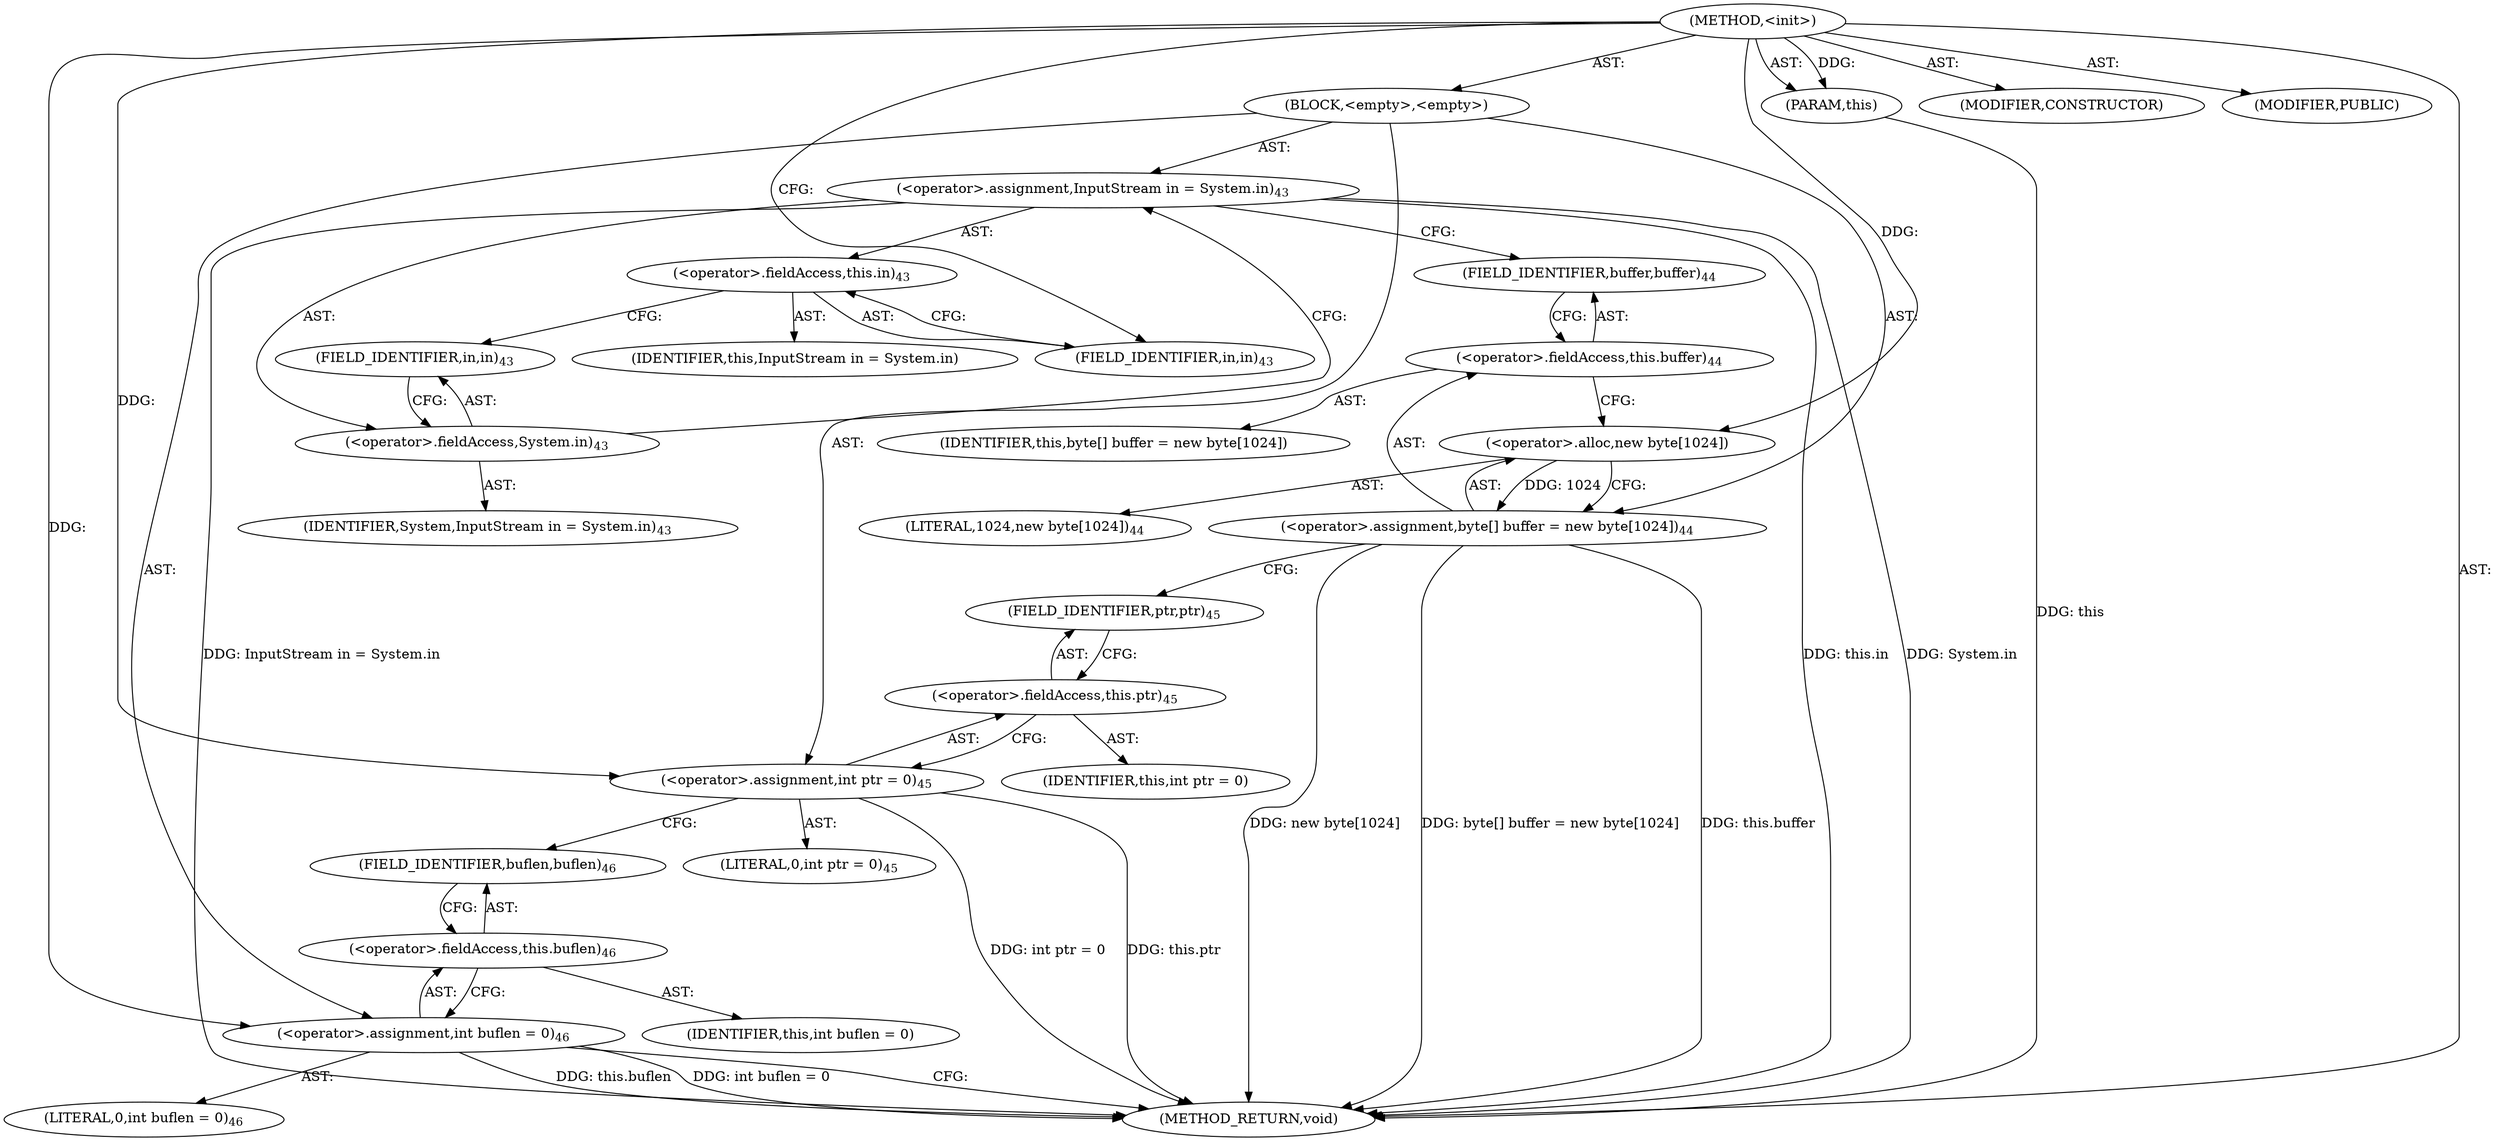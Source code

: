 digraph "&lt;init&gt;" {  
"323" [label = <(METHOD,&lt;init&gt;)> ]
"324" [label = <(PARAM,this)> ]
"325" [label = <(BLOCK,&lt;empty&gt;,&lt;empty&gt;)> ]
"326" [label = <(&lt;operator&gt;.assignment,InputStream in = System.in)<SUB>43</SUB>> ]
"327" [label = <(&lt;operator&gt;.fieldAccess,this.in)<SUB>43</SUB>> ]
"328" [label = <(IDENTIFIER,this,InputStream in = System.in)> ]
"329" [label = <(FIELD_IDENTIFIER,in,in)<SUB>43</SUB>> ]
"330" [label = <(&lt;operator&gt;.fieldAccess,System.in)<SUB>43</SUB>> ]
"331" [label = <(IDENTIFIER,System,InputStream in = System.in)<SUB>43</SUB>> ]
"332" [label = <(FIELD_IDENTIFIER,in,in)<SUB>43</SUB>> ]
"333" [label = <(&lt;operator&gt;.assignment,byte[] buffer = new byte[1024])<SUB>44</SUB>> ]
"334" [label = <(&lt;operator&gt;.fieldAccess,this.buffer)<SUB>44</SUB>> ]
"335" [label = <(IDENTIFIER,this,byte[] buffer = new byte[1024])> ]
"336" [label = <(FIELD_IDENTIFIER,buffer,buffer)<SUB>44</SUB>> ]
"337" [label = <(&lt;operator&gt;.alloc,new byte[1024])> ]
"338" [label = <(LITERAL,1024,new byte[1024])<SUB>44</SUB>> ]
"339" [label = <(&lt;operator&gt;.assignment,int ptr = 0)<SUB>45</SUB>> ]
"340" [label = <(&lt;operator&gt;.fieldAccess,this.ptr)<SUB>45</SUB>> ]
"341" [label = <(IDENTIFIER,this,int ptr = 0)> ]
"342" [label = <(FIELD_IDENTIFIER,ptr,ptr)<SUB>45</SUB>> ]
"343" [label = <(LITERAL,0,int ptr = 0)<SUB>45</SUB>> ]
"344" [label = <(&lt;operator&gt;.assignment,int buflen = 0)<SUB>46</SUB>> ]
"345" [label = <(&lt;operator&gt;.fieldAccess,this.buflen)<SUB>46</SUB>> ]
"346" [label = <(IDENTIFIER,this,int buflen = 0)> ]
"347" [label = <(FIELD_IDENTIFIER,buflen,buflen)<SUB>46</SUB>> ]
"348" [label = <(LITERAL,0,int buflen = 0)<SUB>46</SUB>> ]
"349" [label = <(MODIFIER,CONSTRUCTOR)> ]
"350" [label = <(MODIFIER,PUBLIC)> ]
"351" [label = <(METHOD_RETURN,void)> ]
  "323" -> "324"  [ label = "AST: "] 
  "323" -> "325"  [ label = "AST: "] 
  "323" -> "349"  [ label = "AST: "] 
  "323" -> "350"  [ label = "AST: "] 
  "323" -> "351"  [ label = "AST: "] 
  "325" -> "326"  [ label = "AST: "] 
  "325" -> "333"  [ label = "AST: "] 
  "325" -> "339"  [ label = "AST: "] 
  "325" -> "344"  [ label = "AST: "] 
  "326" -> "327"  [ label = "AST: "] 
  "326" -> "330"  [ label = "AST: "] 
  "327" -> "328"  [ label = "AST: "] 
  "327" -> "329"  [ label = "AST: "] 
  "330" -> "331"  [ label = "AST: "] 
  "330" -> "332"  [ label = "AST: "] 
  "333" -> "334"  [ label = "AST: "] 
  "333" -> "337"  [ label = "AST: "] 
  "334" -> "335"  [ label = "AST: "] 
  "334" -> "336"  [ label = "AST: "] 
  "337" -> "338"  [ label = "AST: "] 
  "339" -> "340"  [ label = "AST: "] 
  "339" -> "343"  [ label = "AST: "] 
  "340" -> "341"  [ label = "AST: "] 
  "340" -> "342"  [ label = "AST: "] 
  "344" -> "345"  [ label = "AST: "] 
  "344" -> "348"  [ label = "AST: "] 
  "345" -> "346"  [ label = "AST: "] 
  "345" -> "347"  [ label = "AST: "] 
  "326" -> "336"  [ label = "CFG: "] 
  "333" -> "342"  [ label = "CFG: "] 
  "339" -> "347"  [ label = "CFG: "] 
  "344" -> "351"  [ label = "CFG: "] 
  "327" -> "332"  [ label = "CFG: "] 
  "330" -> "326"  [ label = "CFG: "] 
  "334" -> "337"  [ label = "CFG: "] 
  "337" -> "333"  [ label = "CFG: "] 
  "340" -> "339"  [ label = "CFG: "] 
  "345" -> "344"  [ label = "CFG: "] 
  "329" -> "327"  [ label = "CFG: "] 
  "332" -> "330"  [ label = "CFG: "] 
  "336" -> "334"  [ label = "CFG: "] 
  "342" -> "340"  [ label = "CFG: "] 
  "347" -> "345"  [ label = "CFG: "] 
  "323" -> "329"  [ label = "CFG: "] 
  "324" -> "351"  [ label = "DDG: this"] 
  "326" -> "351"  [ label = "DDG: this.in"] 
  "326" -> "351"  [ label = "DDG: System.in"] 
  "326" -> "351"  [ label = "DDG: InputStream in = System.in"] 
  "333" -> "351"  [ label = "DDG: this.buffer"] 
  "333" -> "351"  [ label = "DDG: new byte[1024]"] 
  "333" -> "351"  [ label = "DDG: byte[] buffer = new byte[1024]"] 
  "339" -> "351"  [ label = "DDG: this.ptr"] 
  "339" -> "351"  [ label = "DDG: int ptr = 0"] 
  "344" -> "351"  [ label = "DDG: this.buflen"] 
  "344" -> "351"  [ label = "DDG: int buflen = 0"] 
  "323" -> "324"  [ label = "DDG: "] 
  "337" -> "333"  [ label = "DDG: 1024"] 
  "323" -> "339"  [ label = "DDG: "] 
  "323" -> "344"  [ label = "DDG: "] 
  "323" -> "337"  [ label = "DDG: "] 
}
